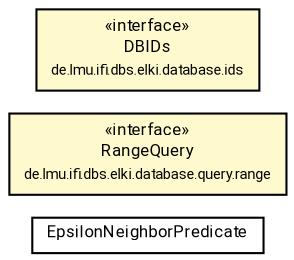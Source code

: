 #!/usr/local/bin/dot
#
# Class diagram 
# Generated by UMLGraph version R5_7_2-60-g0e99a6 (http://www.spinellis.gr/umlgraph/)
#

digraph G {
	graph [fontnames="svg"]
	edge [fontname="Roboto",fontsize=7,labelfontname="Roboto",labelfontsize=7,color="black"];
	node [fontname="Roboto",fontcolor="black",fontsize=8,shape=plaintext,margin=0,width=0,height=0];
	nodesep=0.15;
	ranksep=0.25;
	rankdir=LR;
	// de.lmu.ifi.dbs.elki.algorithm.clustering.gdbscan.EpsilonNeighborPredicate<O>
	c3884935 [label=<<table title="de.lmu.ifi.dbs.elki.algorithm.clustering.gdbscan.EpsilonNeighborPredicate" border="0" cellborder="1" cellspacing="0" cellpadding="2" href="EpsilonNeighborPredicate.html" target="_parent">
		<tr><td><table border="0" cellspacing="0" cellpadding="1">
		<tr><td align="center" balign="center"> <font face="Roboto">EpsilonNeighborPredicate</font> </td></tr>
		</table></td></tr>
		</table>>, URL="EpsilonNeighborPredicate.html"];
	// de.lmu.ifi.dbs.elki.database.query.range.RangeQuery<O>
	c3885131 [label=<<table title="de.lmu.ifi.dbs.elki.database.query.range.RangeQuery" border="0" cellborder="1" cellspacing="0" cellpadding="2" bgcolor="LemonChiffon" href="../../../database/query/range/RangeQuery.html" target="_parent">
		<tr><td><table border="0" cellspacing="0" cellpadding="1">
		<tr><td align="center" balign="center"> &#171;interface&#187; </td></tr>
		<tr><td align="center" balign="center"> <font face="Roboto">RangeQuery</font> </td></tr>
		<tr><td align="center" balign="center"> <font face="Roboto" point-size="7.0">de.lmu.ifi.dbs.elki.database.query.range</font> </td></tr>
		</table></td></tr>
		</table>>, URL="../../../database/query/range/RangeQuery.html"];
	// de.lmu.ifi.dbs.elki.database.ids.DBIDs
	c3885287 [label=<<table title="de.lmu.ifi.dbs.elki.database.ids.DBIDs" border="0" cellborder="1" cellspacing="0" cellpadding="2" bgcolor="LemonChiffon" href="../../../database/ids/DBIDs.html" target="_parent">
		<tr><td><table border="0" cellspacing="0" cellpadding="1">
		<tr><td align="center" balign="center"> &#171;interface&#187; </td></tr>
		<tr><td align="center" balign="center"> <font face="Roboto">DBIDs</font> </td></tr>
		<tr><td align="center" balign="center"> <font face="Roboto" point-size="7.0">de.lmu.ifi.dbs.elki.database.ids</font> </td></tr>
		</table></td></tr>
		</table>>, URL="../../../database/ids/DBIDs.html"];
}

